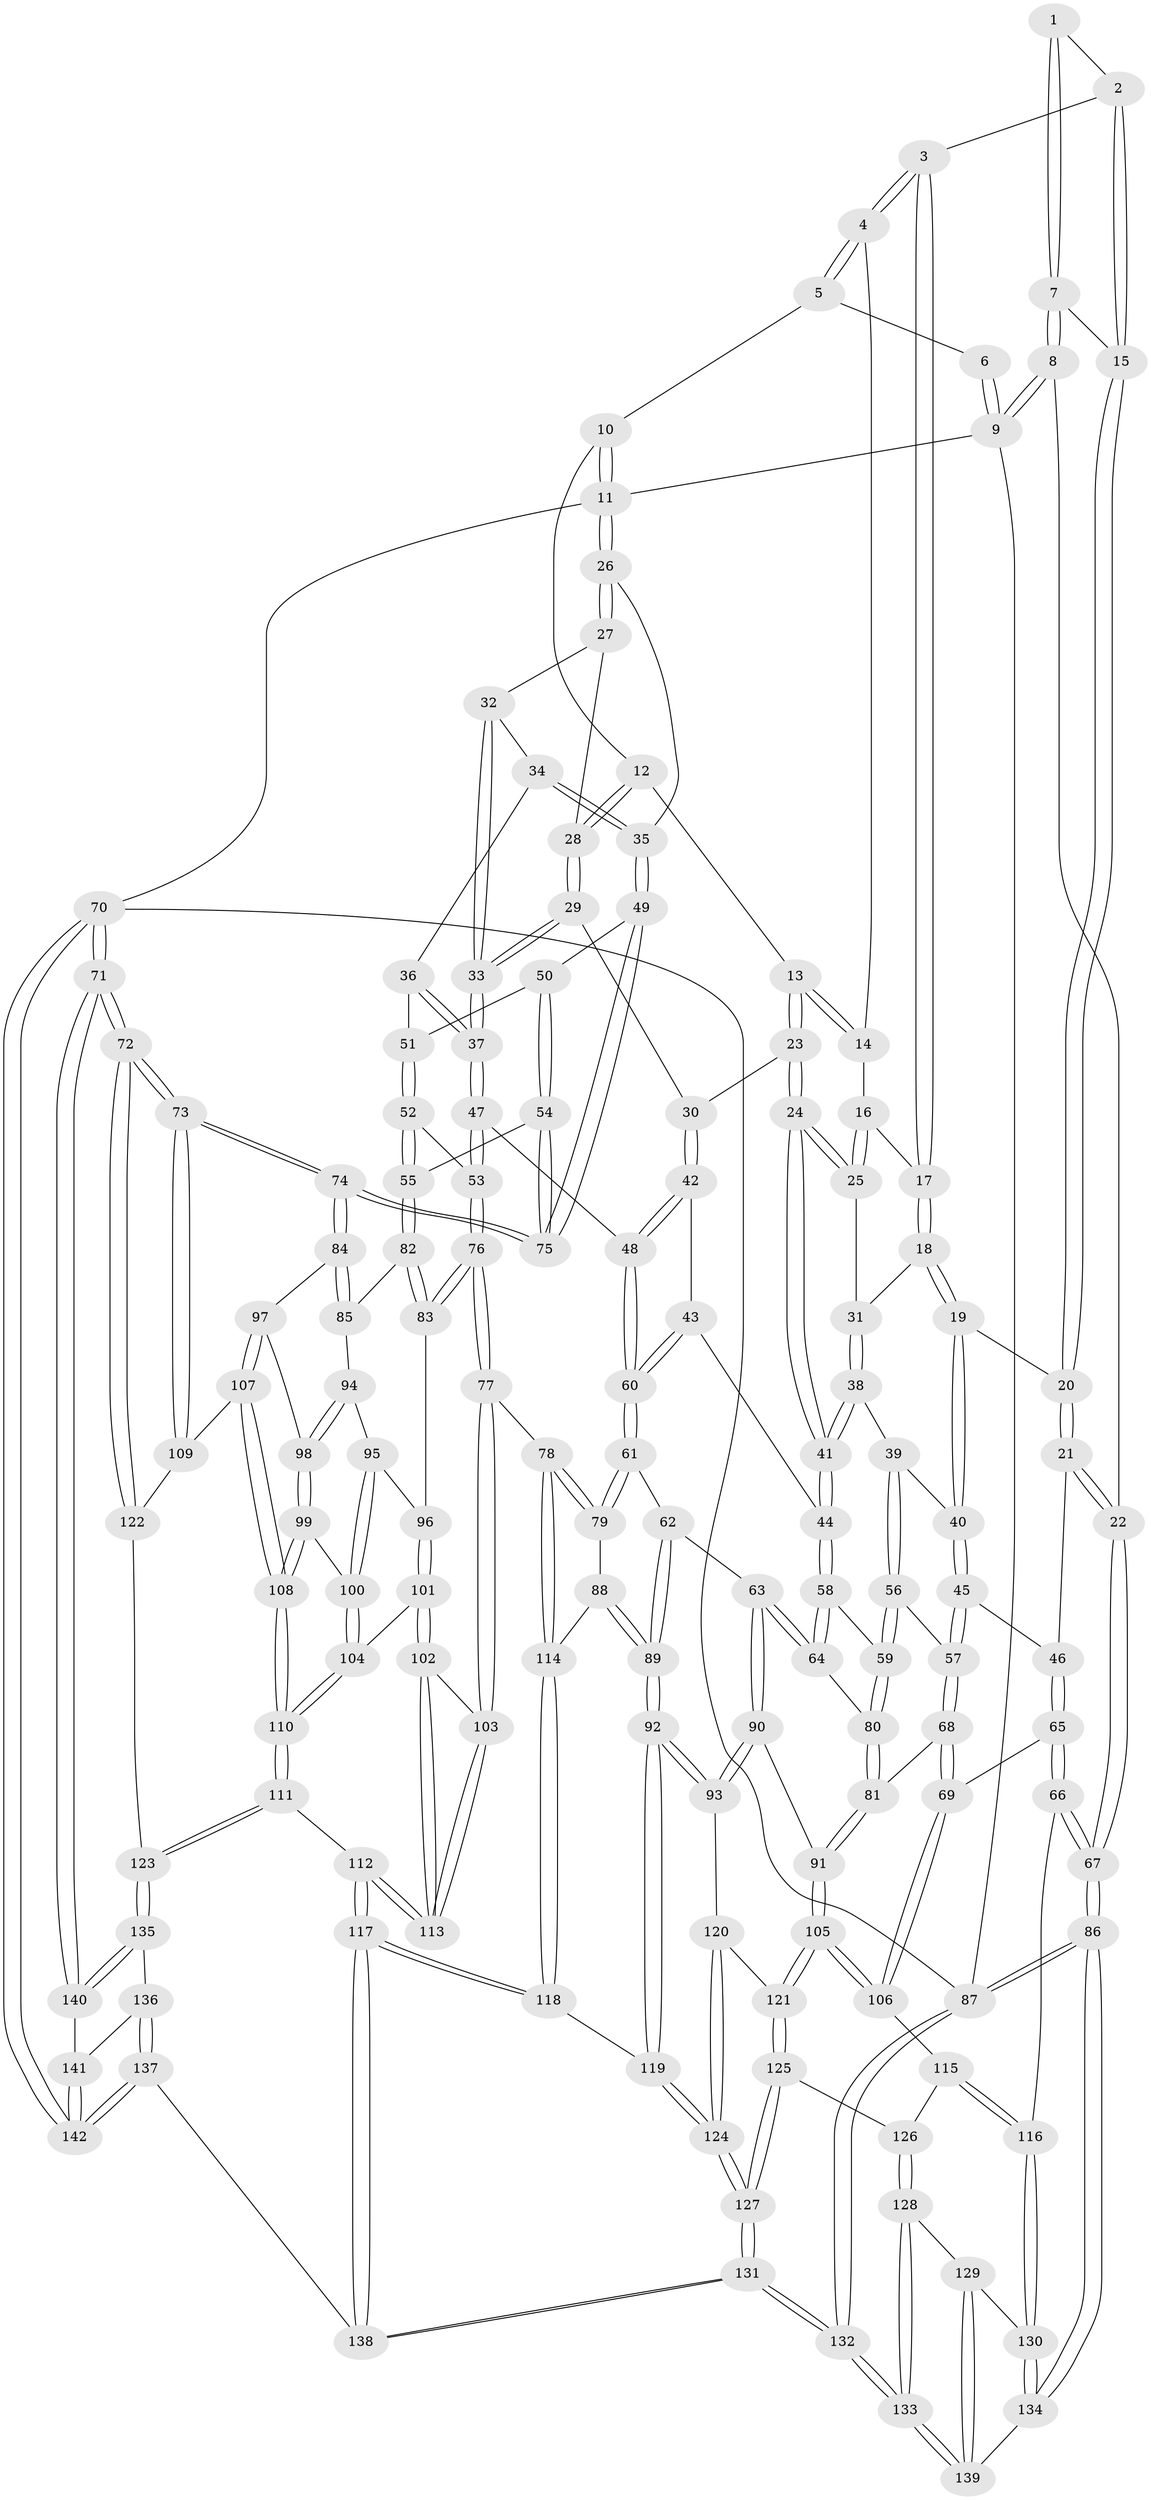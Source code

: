 // Generated by graph-tools (version 1.1) at 2025/27/03/09/25 03:27:13]
// undirected, 142 vertices, 352 edges
graph export_dot {
graph [start="1"]
  node [color=gray90,style=filled];
  1 [pos="+0.11806911437596451+0.05878644694736205"];
  2 [pos="+0.16166759805216036+0.10860268541125954"];
  3 [pos="+0.2406775373003689+0.1281917704759834"];
  4 [pos="+0.3459983864839851+0"];
  5 [pos="+0.3493277195418468+0"];
  6 [pos="+0+0"];
  7 [pos="+0.04521213234093863+0.15370030447070623"];
  8 [pos="+0+0"];
  9 [pos="+0+0"];
  10 [pos="+0.6433215804978374+0"];
  11 [pos="+1+0"];
  12 [pos="+0.6385881983181282+0.12149081983334738"];
  13 [pos="+0.6195632194232298+0.13668312202726995"];
  14 [pos="+0.4163184834140498+0.09579374897843568"];
  15 [pos="+0.06937864385436604+0.172065722536772"];
  16 [pos="+0.4105136551823765+0.17204620731851403"];
  17 [pos="+0.24777579845827177+0.1772984128165064"];
  18 [pos="+0.2266819846984968+0.2506210082263119"];
  19 [pos="+0.18949556575483117+0.2773199732787357"];
  20 [pos="+0.11997549021979595+0.26685558767347967"];
  21 [pos="+0+0.3554241771089739"];
  22 [pos="+0+0.3399858376703119"];
  23 [pos="+0.5166973015856428+0.26723168344394804"];
  24 [pos="+0.48027776093847274+0.276875219682549"];
  25 [pos="+0.4599422495777134+0.259625542302091"];
  26 [pos="+1+0"];
  27 [pos="+0.719612927760071+0.17624134285851412"];
  28 [pos="+0.7080776451009022+0.17251537322807442"];
  29 [pos="+0.6677106642885251+0.3419960249963312"];
  30 [pos="+0.577611938559964+0.3154224658543107"];
  31 [pos="+0.24890903259642133+0.2600721986520429"];
  32 [pos="+0.7847608780360502+0.22897019759218276"];
  33 [pos="+0.7040136017790946+0.379187857011152"];
  34 [pos="+0.8498951387293444+0.2506823355939406"];
  35 [pos="+1+0"];
  36 [pos="+0.846563529586452+0.34155380118889844"];
  37 [pos="+0.7133308128742473+0.39938449965988676"];
  38 [pos="+0.3904612637719979+0.4079416918236706"];
  39 [pos="+0.322343373780785+0.4291190187141828"];
  40 [pos="+0.20148015524330098+0.4034280327227856"];
  41 [pos="+0.4200632660700963+0.41003146008059915"];
  42 [pos="+0.5808300949371109+0.39154137423778484"];
  43 [pos="+0.47085515998813515+0.443907252323169"];
  44 [pos="+0.4244368638290369+0.41844112885757073"];
  45 [pos="+0.18386151549475643+0.4295748415697179"];
  46 [pos="+0.09194778606475681+0.46830334628968356"];
  47 [pos="+0.7071781240107661+0.457974685115745"];
  48 [pos="+0.6133033425602776+0.4646528316314427"];
  49 [pos="+1+0.21327797463056625"];
  50 [pos="+0.9196595937596213+0.3807890699525229"];
  51 [pos="+0.8802988125796551+0.3818024044701245"];
  52 [pos="+0.8494465272361048+0.5087670361363541"];
  53 [pos="+0.7346733358403932+0.5000952784380512"];
  54 [pos="+0.989149790837725+0.5193198100663701"];
  55 [pos="+0.873105148433536+0.5272306165648606"];
  56 [pos="+0.2934888734125405+0.5001025411189378"];
  57 [pos="+0.22708520822191677+0.5236013053633766"];
  58 [pos="+0.4156463325860809+0.4582855779052986"];
  59 [pos="+0.32421677958655254+0.5501194037405157"];
  60 [pos="+0.5466439673670218+0.4984142193160468"];
  61 [pos="+0.5465722605054238+0.5720453863338545"];
  62 [pos="+0.5273436906959655+0.5840335744619622"];
  63 [pos="+0.43108663377590034+0.6026727979733024"];
  64 [pos="+0.4213520410163092+0.5906934585183179"];
  65 [pos="+0.06900080163725203+0.597597322444865"];
  66 [pos="+0+0.6302840370475196"];
  67 [pos="+0+0.6415730595547482"];
  68 [pos="+0.21184138049546358+0.6187111354275366"];
  69 [pos="+0.15546016376464103+0.6349529314136979"];
  70 [pos="+1+1"];
  71 [pos="+1+0.7992790504098747"];
  72 [pos="+1+0.7919026322724735"];
  73 [pos="+1+0.7723862109585533"];
  74 [pos="+1+0.5558478691052223"];
  75 [pos="+1+0.553460268648131"];
  76 [pos="+0.6925366451061049+0.6228158455932916"];
  77 [pos="+0.6767837827494045+0.6398703000616235"];
  78 [pos="+0.6736774150877118+0.6406859233012362"];
  79 [pos="+0.590459148777464+0.6012124194927726"];
  80 [pos="+0.32260247315377305+0.58137521246326"];
  81 [pos="+0.26198878565524997+0.6328562439426069"];
  82 [pos="+0.8683934242802668+0.6018098785499364"];
  83 [pos="+0.7837258185193432+0.6409295077923145"];
  84 [pos="+0.9450326488493431+0.6517204286394687"];
  85 [pos="+0.875543434735944+0.6181184397290552"];
  86 [pos="+0+0.8999768544414372"];
  87 [pos="+0+1"];
  88 [pos="+0.5280989140983688+0.6995341524860417"];
  89 [pos="+0.5110427607549989+0.705997071454436"];
  90 [pos="+0.41505409266883386+0.7105423728936702"];
  91 [pos="+0.2996125397767279+0.6836317243212048"];
  92 [pos="+0.46524779751225215+0.7538470583942336"];
  93 [pos="+0.42966362217985044+0.73202415321808"];
  94 [pos="+0.8753008483980846+0.6192510850058313"];
  95 [pos="+0.8550041892249726+0.6618682665454881"];
  96 [pos="+0.8092452056725699+0.6773430551766987"];
  97 [pos="+0.9291789279648253+0.7002319035909081"];
  98 [pos="+0.8982673635104348+0.7006184065998379"];
  99 [pos="+0.8836474691282783+0.7089841389521655"];
  100 [pos="+0.8585763290945649+0.6982825922537256"];
  101 [pos="+0.8104039829277108+0.7083123990483933"];
  102 [pos="+0.8073151261754077+0.7105334374124375"];
  103 [pos="+0.6900893461969629+0.6596805325110103"];
  104 [pos="+0.8315732008733184+0.7132911364897425"];
  105 [pos="+0.26430649086422087+0.7838137742778064"];
  106 [pos="+0.15557223825980077+0.7043035371958597"];
  107 [pos="+0.9591854308761382+0.7490968376615137"];
  108 [pos="+0.8779811368055945+0.7778745875856145"];
  109 [pos="+0.9731445810660467+0.7536422653660798"];
  110 [pos="+0.8664855257750327+0.7890316118331905"];
  111 [pos="+0.8529172417892164+0.8145639063792185"];
  112 [pos="+0.7570618144427455+0.8088870307848126"];
  113 [pos="+0.7553296981822348+0.7914342543956153"];
  114 [pos="+0.6416239849405283+0.6829060272072485"];
  115 [pos="+0.12802057568743389+0.7770725086442158"];
  116 [pos="+0.09002232776629046+0.8074141602532576"];
  117 [pos="+0.6586103411358992+0.9125601580928256"];
  118 [pos="+0.5997108663991398+0.82024264848515"];
  119 [pos="+0.47118906601761923+0.7645053818404659"];
  120 [pos="+0.34545572171502237+0.801426932357504"];
  121 [pos="+0.26568066044688726+0.8039011008517221"];
  122 [pos="+0.9303664050394599+0.8309727715471661"];
  123 [pos="+0.8871039011854696+0.861338701375929"];
  124 [pos="+0.405415649503778+0.9717123564367353"];
  125 [pos="+0.26293640304322485+0.8087551786278956"];
  126 [pos="+0.22937275711181526+0.8213874745882628"];
  127 [pos="+0.38881569778571373+1"];
  128 [pos="+0.20017186811724663+0.8642543561570215"];
  129 [pos="+0.12085651203908174+0.869341795386562"];
  130 [pos="+0.07944591911697593+0.8312508441971446"];
  131 [pos="+0.3936609980801112+1"];
  132 [pos="+0.29045622236194996+1"];
  133 [pos="+0.2898977738158058+1"];
  134 [pos="+0+0.8814192143368964"];
  135 [pos="+0.887999739842769+0.864480187245635"];
  136 [pos="+0.8874566257399381+0.8805769086450584"];
  137 [pos="+0.6488776774658951+1"];
  138 [pos="+0.6428467141035584+1"];
  139 [pos="+0.1650790698493464+1"];
  140 [pos="+1+0.8661796008182129"];
  141 [pos="+0.9426035600174928+0.9318118955007653"];
  142 [pos="+1+1"];
  1 -- 2;
  1 -- 7;
  1 -- 7;
  2 -- 3;
  2 -- 15;
  2 -- 15;
  3 -- 4;
  3 -- 4;
  3 -- 17;
  3 -- 17;
  4 -- 5;
  4 -- 5;
  4 -- 14;
  5 -- 6;
  5 -- 10;
  6 -- 9;
  6 -- 9;
  7 -- 8;
  7 -- 8;
  7 -- 15;
  8 -- 9;
  8 -- 9;
  8 -- 22;
  9 -- 11;
  9 -- 87;
  10 -- 11;
  10 -- 11;
  10 -- 12;
  11 -- 26;
  11 -- 26;
  11 -- 70;
  12 -- 13;
  12 -- 28;
  12 -- 28;
  13 -- 14;
  13 -- 14;
  13 -- 23;
  13 -- 23;
  14 -- 16;
  15 -- 20;
  15 -- 20;
  16 -- 17;
  16 -- 25;
  16 -- 25;
  17 -- 18;
  17 -- 18;
  18 -- 19;
  18 -- 19;
  18 -- 31;
  19 -- 20;
  19 -- 40;
  19 -- 40;
  20 -- 21;
  20 -- 21;
  21 -- 22;
  21 -- 22;
  21 -- 46;
  22 -- 67;
  22 -- 67;
  23 -- 24;
  23 -- 24;
  23 -- 30;
  24 -- 25;
  24 -- 25;
  24 -- 41;
  24 -- 41;
  25 -- 31;
  26 -- 27;
  26 -- 27;
  26 -- 35;
  27 -- 28;
  27 -- 32;
  28 -- 29;
  28 -- 29;
  29 -- 30;
  29 -- 33;
  29 -- 33;
  30 -- 42;
  30 -- 42;
  31 -- 38;
  31 -- 38;
  32 -- 33;
  32 -- 33;
  32 -- 34;
  33 -- 37;
  33 -- 37;
  34 -- 35;
  34 -- 35;
  34 -- 36;
  35 -- 49;
  35 -- 49;
  36 -- 37;
  36 -- 37;
  36 -- 51;
  37 -- 47;
  37 -- 47;
  38 -- 39;
  38 -- 41;
  38 -- 41;
  39 -- 40;
  39 -- 56;
  39 -- 56;
  40 -- 45;
  40 -- 45;
  41 -- 44;
  41 -- 44;
  42 -- 43;
  42 -- 48;
  42 -- 48;
  43 -- 44;
  43 -- 60;
  43 -- 60;
  44 -- 58;
  44 -- 58;
  45 -- 46;
  45 -- 57;
  45 -- 57;
  46 -- 65;
  46 -- 65;
  47 -- 48;
  47 -- 53;
  47 -- 53;
  48 -- 60;
  48 -- 60;
  49 -- 50;
  49 -- 75;
  49 -- 75;
  50 -- 51;
  50 -- 54;
  50 -- 54;
  51 -- 52;
  51 -- 52;
  52 -- 53;
  52 -- 55;
  52 -- 55;
  53 -- 76;
  53 -- 76;
  54 -- 55;
  54 -- 75;
  54 -- 75;
  55 -- 82;
  55 -- 82;
  56 -- 57;
  56 -- 59;
  56 -- 59;
  57 -- 68;
  57 -- 68;
  58 -- 59;
  58 -- 64;
  58 -- 64;
  59 -- 80;
  59 -- 80;
  60 -- 61;
  60 -- 61;
  61 -- 62;
  61 -- 79;
  61 -- 79;
  62 -- 63;
  62 -- 89;
  62 -- 89;
  63 -- 64;
  63 -- 64;
  63 -- 90;
  63 -- 90;
  64 -- 80;
  65 -- 66;
  65 -- 66;
  65 -- 69;
  66 -- 67;
  66 -- 67;
  66 -- 116;
  67 -- 86;
  67 -- 86;
  68 -- 69;
  68 -- 69;
  68 -- 81;
  69 -- 106;
  69 -- 106;
  70 -- 71;
  70 -- 71;
  70 -- 142;
  70 -- 142;
  70 -- 87;
  71 -- 72;
  71 -- 72;
  71 -- 140;
  71 -- 140;
  72 -- 73;
  72 -- 73;
  72 -- 122;
  72 -- 122;
  73 -- 74;
  73 -- 74;
  73 -- 109;
  73 -- 109;
  74 -- 75;
  74 -- 75;
  74 -- 84;
  74 -- 84;
  76 -- 77;
  76 -- 77;
  76 -- 83;
  76 -- 83;
  77 -- 78;
  77 -- 103;
  77 -- 103;
  78 -- 79;
  78 -- 79;
  78 -- 114;
  78 -- 114;
  79 -- 88;
  80 -- 81;
  80 -- 81;
  81 -- 91;
  81 -- 91;
  82 -- 83;
  82 -- 83;
  82 -- 85;
  83 -- 96;
  84 -- 85;
  84 -- 85;
  84 -- 97;
  85 -- 94;
  86 -- 87;
  86 -- 87;
  86 -- 134;
  86 -- 134;
  87 -- 132;
  87 -- 132;
  88 -- 89;
  88 -- 89;
  88 -- 114;
  89 -- 92;
  89 -- 92;
  90 -- 91;
  90 -- 93;
  90 -- 93;
  91 -- 105;
  91 -- 105;
  92 -- 93;
  92 -- 93;
  92 -- 119;
  92 -- 119;
  93 -- 120;
  94 -- 95;
  94 -- 98;
  94 -- 98;
  95 -- 96;
  95 -- 100;
  95 -- 100;
  96 -- 101;
  96 -- 101;
  97 -- 98;
  97 -- 107;
  97 -- 107;
  98 -- 99;
  98 -- 99;
  99 -- 100;
  99 -- 108;
  99 -- 108;
  100 -- 104;
  100 -- 104;
  101 -- 102;
  101 -- 102;
  101 -- 104;
  102 -- 103;
  102 -- 113;
  102 -- 113;
  103 -- 113;
  103 -- 113;
  104 -- 110;
  104 -- 110;
  105 -- 106;
  105 -- 106;
  105 -- 121;
  105 -- 121;
  106 -- 115;
  107 -- 108;
  107 -- 108;
  107 -- 109;
  108 -- 110;
  108 -- 110;
  109 -- 122;
  110 -- 111;
  110 -- 111;
  111 -- 112;
  111 -- 123;
  111 -- 123;
  112 -- 113;
  112 -- 113;
  112 -- 117;
  112 -- 117;
  114 -- 118;
  114 -- 118;
  115 -- 116;
  115 -- 116;
  115 -- 126;
  116 -- 130;
  116 -- 130;
  117 -- 118;
  117 -- 118;
  117 -- 138;
  117 -- 138;
  118 -- 119;
  119 -- 124;
  119 -- 124;
  120 -- 121;
  120 -- 124;
  120 -- 124;
  121 -- 125;
  121 -- 125;
  122 -- 123;
  123 -- 135;
  123 -- 135;
  124 -- 127;
  124 -- 127;
  125 -- 126;
  125 -- 127;
  125 -- 127;
  126 -- 128;
  126 -- 128;
  127 -- 131;
  127 -- 131;
  128 -- 129;
  128 -- 133;
  128 -- 133;
  129 -- 130;
  129 -- 139;
  129 -- 139;
  130 -- 134;
  130 -- 134;
  131 -- 132;
  131 -- 132;
  131 -- 138;
  131 -- 138;
  132 -- 133;
  132 -- 133;
  133 -- 139;
  133 -- 139;
  134 -- 139;
  135 -- 136;
  135 -- 140;
  135 -- 140;
  136 -- 137;
  136 -- 137;
  136 -- 141;
  137 -- 138;
  137 -- 142;
  137 -- 142;
  140 -- 141;
  141 -- 142;
  141 -- 142;
}
